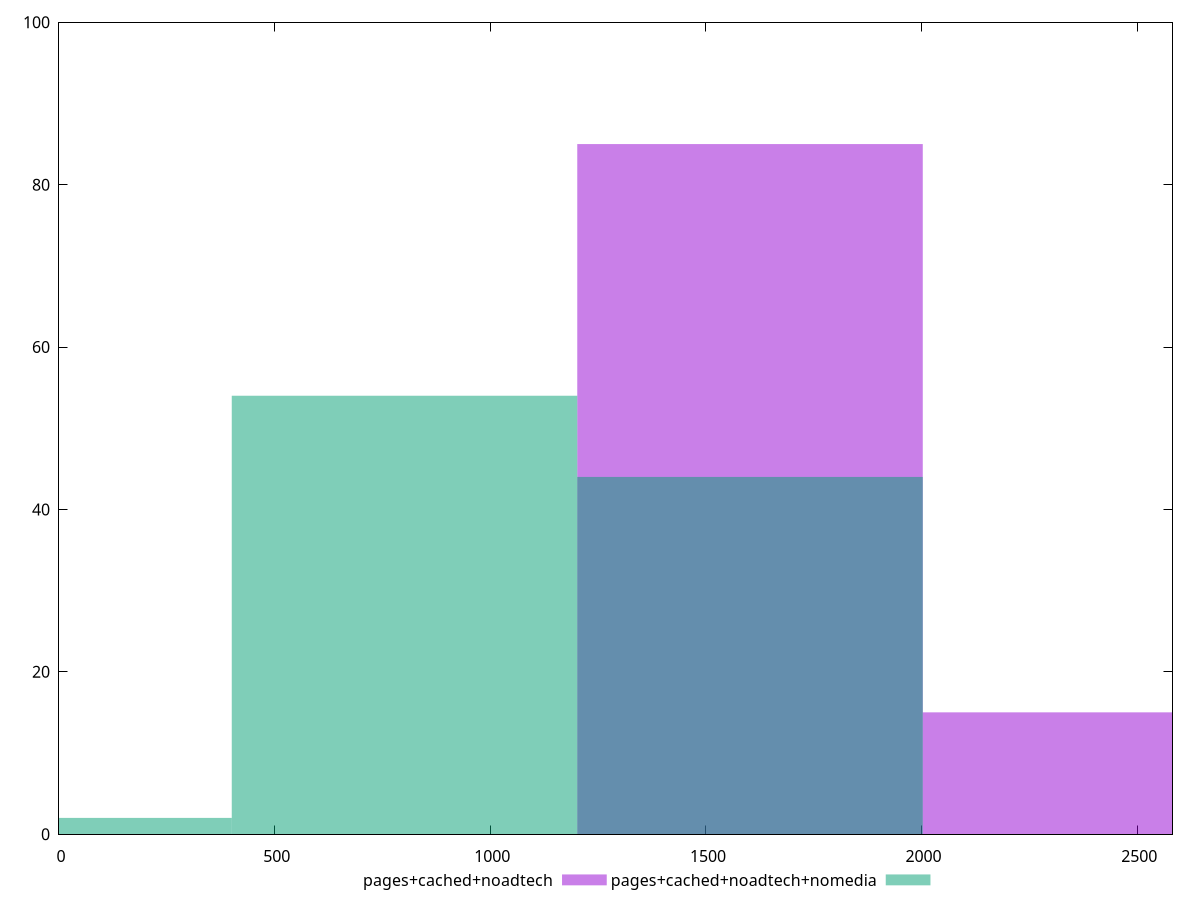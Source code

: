 reset

$pagesCachedNoadtech <<EOF
2403.4980974940686 15
1602.3320649960458 85
EOF

$pagesCachedNoadtechNomedia <<EOF
1602.3320649960458 44
801.1660324980229 54
0 2
EOF

set key outside below
set boxwidth 801.1660324980229
set xrange [0:2582]
set yrange [0:100]
set trange [0:100]
set style fill transparent solid 0.5 noborder
set terminal svg size 640, 500 enhanced background rgb 'white'
set output "report_00015_2021-02-09T16-11-33.973Z/uses-rel-preload/comparison/histogram/2_vs_3.svg"

plot $pagesCachedNoadtech title "pages+cached+noadtech" with boxes, \
     $pagesCachedNoadtechNomedia title "pages+cached+noadtech+nomedia" with boxes

reset
